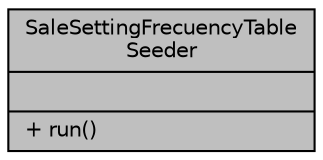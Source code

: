 digraph "SaleSettingFrecuencyTableSeeder"
{
 // LATEX_PDF_SIZE
  bgcolor="transparent";
  edge [fontname="Helvetica",fontsize="10",labelfontname="Helvetica",labelfontsize="10"];
  node [fontname="Helvetica",fontsize="10",shape=record];
  Node1 [label="{SaleSettingFrecuencyTable\lSeeder\n||+ run()\l}",height=0.2,width=0.4,color="black", fillcolor="grey75", style="filled", fontcolor="black",tooltip="Agrega los valores iniciales de los periodos de tiempo."];
}
